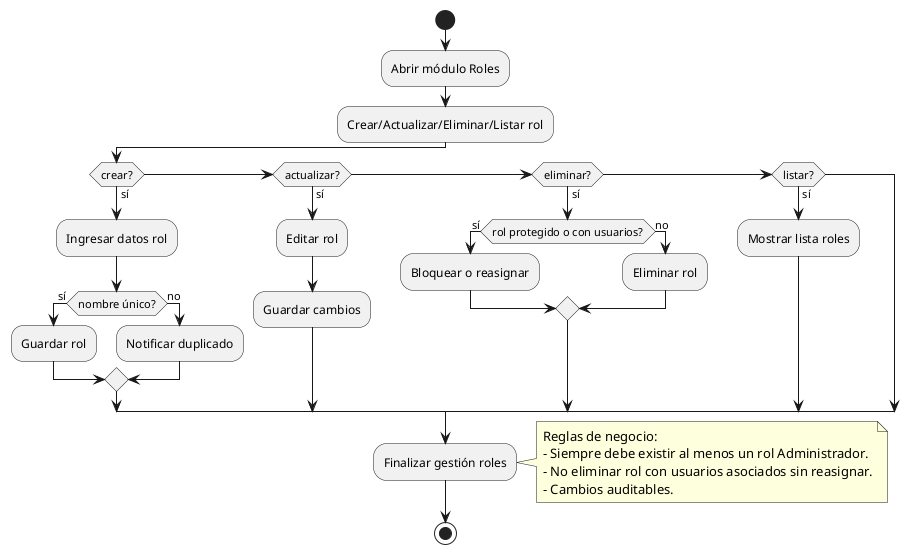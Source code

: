 @startuml CU08_GestionarRoles
|Administrador|
start
:Abrir módulo Roles;
:Crear/Actualizar/Eliminar/Listar rol;
if (crear?) then (sí)
  :Ingresar datos rol;
  if (nombre único?) then (sí)
    :Guardar rol;
  else (no)
    :Notificar duplicado;
  endif
elseif (actualizar?) then (sí)
  :Editar rol;
  :Guardar cambios;
elseif (eliminar?) then (sí)
  if (rol protegido o con usuarios?) then (sí)
    :Bloquear o reasignar;
  else (no)
    :Eliminar rol;
  endif
elseif (listar?) then (sí)
  :Mostrar lista roles;
endif

:Finalizar gestión roles;
note right
  Reglas de negocio:
  - Siempre debe existir al menos un rol Administrador.
  - No eliminar rol con usuarios asociados sin reasignar.
  - Cambios auditables.
end note

stop
@enduml
